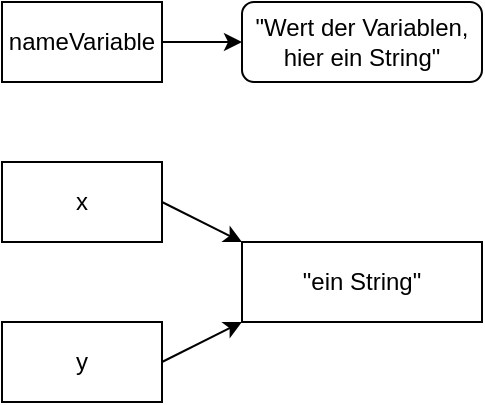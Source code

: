 <mxfile version="13.2.3" type="device"><diagram id="iZV6B9Tc2a6GNIam1BD1" name="Page-1"><mxGraphModel dx="1350" dy="647" grid="1" gridSize="10" guides="1" tooltips="1" connect="1" arrows="1" fold="1" page="1" pageScale="1" pageWidth="850" pageHeight="1100" math="0" shadow="0"><root><mxCell id="0"/><mxCell id="1" parent="0"/><mxCell id="WMZj4hQ3M2K68NNEYYL8-1" value="nameVariable" style="rounded=0;whiteSpace=wrap;html=1;" vertex="1" parent="1"><mxGeometry x="40" y="40" width="80" height="40" as="geometry"/></mxCell><mxCell id="WMZj4hQ3M2K68NNEYYL8-2" value="" style="endArrow=classic;html=1;exitX=1;exitY=0.5;exitDx=0;exitDy=0;entryX=0;entryY=0.5;entryDx=0;entryDy=0;" edge="1" parent="1" source="WMZj4hQ3M2K68NNEYYL8-1" target="WMZj4hQ3M2K68NNEYYL8-4"><mxGeometry width="50" height="50" relative="1" as="geometry"><mxPoint x="400" y="360" as="sourcePoint"/><mxPoint x="190" y="60" as="targetPoint"/></mxGeometry></mxCell><mxCell id="WMZj4hQ3M2K68NNEYYL8-4" value="&quot;Wert der Variablen, hier ein String&quot;" style="rounded=1;whiteSpace=wrap;html=1;" vertex="1" parent="1"><mxGeometry x="160" y="40" width="120" height="40" as="geometry"/></mxCell><mxCell id="WMZj4hQ3M2K68NNEYYL8-5" value="x" style="rounded=0;whiteSpace=wrap;html=1;" vertex="1" parent="1"><mxGeometry x="40" y="120" width="80" height="40" as="geometry"/></mxCell><mxCell id="WMZj4hQ3M2K68NNEYYL8-9" value="" style="endArrow=classic;html=1;exitX=1;exitY=0.5;exitDx=0;exitDy=0;" edge="1" parent="1" source="WMZj4hQ3M2K68NNEYYL8-5"><mxGeometry width="50" height="50" relative="1" as="geometry"><mxPoint x="400" y="360" as="sourcePoint"/><mxPoint x="160" y="160" as="targetPoint"/></mxGeometry></mxCell><mxCell id="WMZj4hQ3M2K68NNEYYL8-10" value="&quot;ein String&quot;" style="rounded=0;whiteSpace=wrap;html=1;" vertex="1" parent="1"><mxGeometry x="160" y="160" width="120" height="40" as="geometry"/></mxCell><mxCell id="WMZj4hQ3M2K68NNEYYL8-11" value="y" style="rounded=0;whiteSpace=wrap;html=1;" vertex="1" parent="1"><mxGeometry x="40" y="200" width="80" height="40" as="geometry"/></mxCell><mxCell id="WMZj4hQ3M2K68NNEYYL8-12" value="" style="endArrow=classic;html=1;exitX=1;exitY=0.5;exitDx=0;exitDy=0;entryX=0;entryY=1;entryDx=0;entryDy=0;" edge="1" parent="1" source="WMZj4hQ3M2K68NNEYYL8-11" target="WMZj4hQ3M2K68NNEYYL8-10"><mxGeometry width="50" height="50" relative="1" as="geometry"><mxPoint x="400" y="360" as="sourcePoint"/><mxPoint x="450" y="310" as="targetPoint"/></mxGeometry></mxCell></root></mxGraphModel></diagram></mxfile>